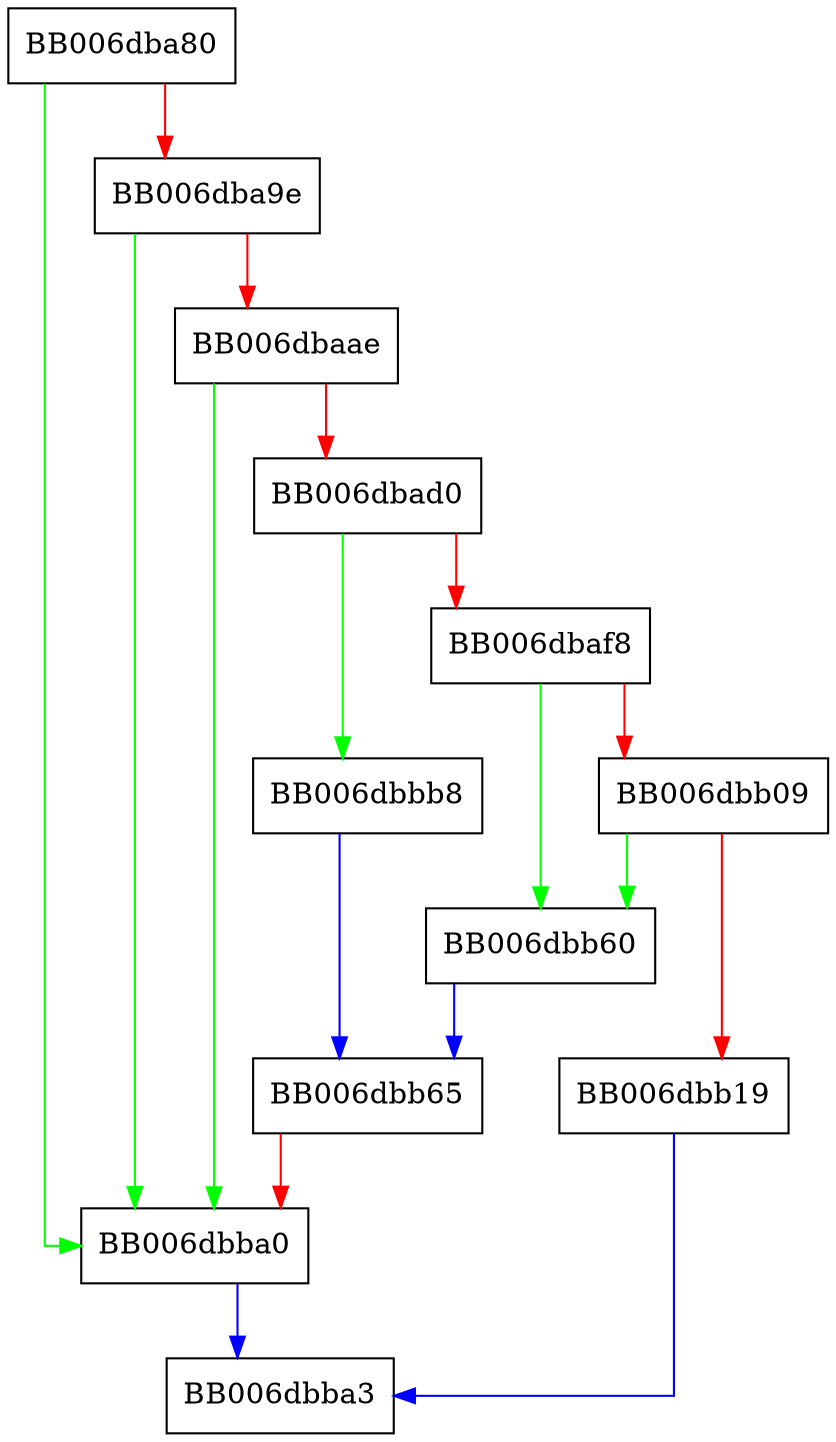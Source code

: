 digraph kmac_dup {
  node [shape="box"];
  graph [splines=ortho];
  BB006dba80 -> BB006dbba0 [color="green"];
  BB006dba80 -> BB006dba9e [color="red"];
  BB006dba9e -> BB006dbba0 [color="green"];
  BB006dba9e -> BB006dbaae [color="red"];
  BB006dbaae -> BB006dbba0 [color="green"];
  BB006dbaae -> BB006dbad0 [color="red"];
  BB006dbad0 -> BB006dbbb8 [color="green"];
  BB006dbad0 -> BB006dbaf8 [color="red"];
  BB006dbaf8 -> BB006dbb60 [color="green"];
  BB006dbaf8 -> BB006dbb09 [color="red"];
  BB006dbb09 -> BB006dbb60 [color="green"];
  BB006dbb09 -> BB006dbb19 [color="red"];
  BB006dbb19 -> BB006dbba3 [color="blue"];
  BB006dbb60 -> BB006dbb65 [color="blue"];
  BB006dbb65 -> BB006dbba0 [color="red"];
  BB006dbba0 -> BB006dbba3 [color="blue"];
  BB006dbbb8 -> BB006dbb65 [color="blue"];
}